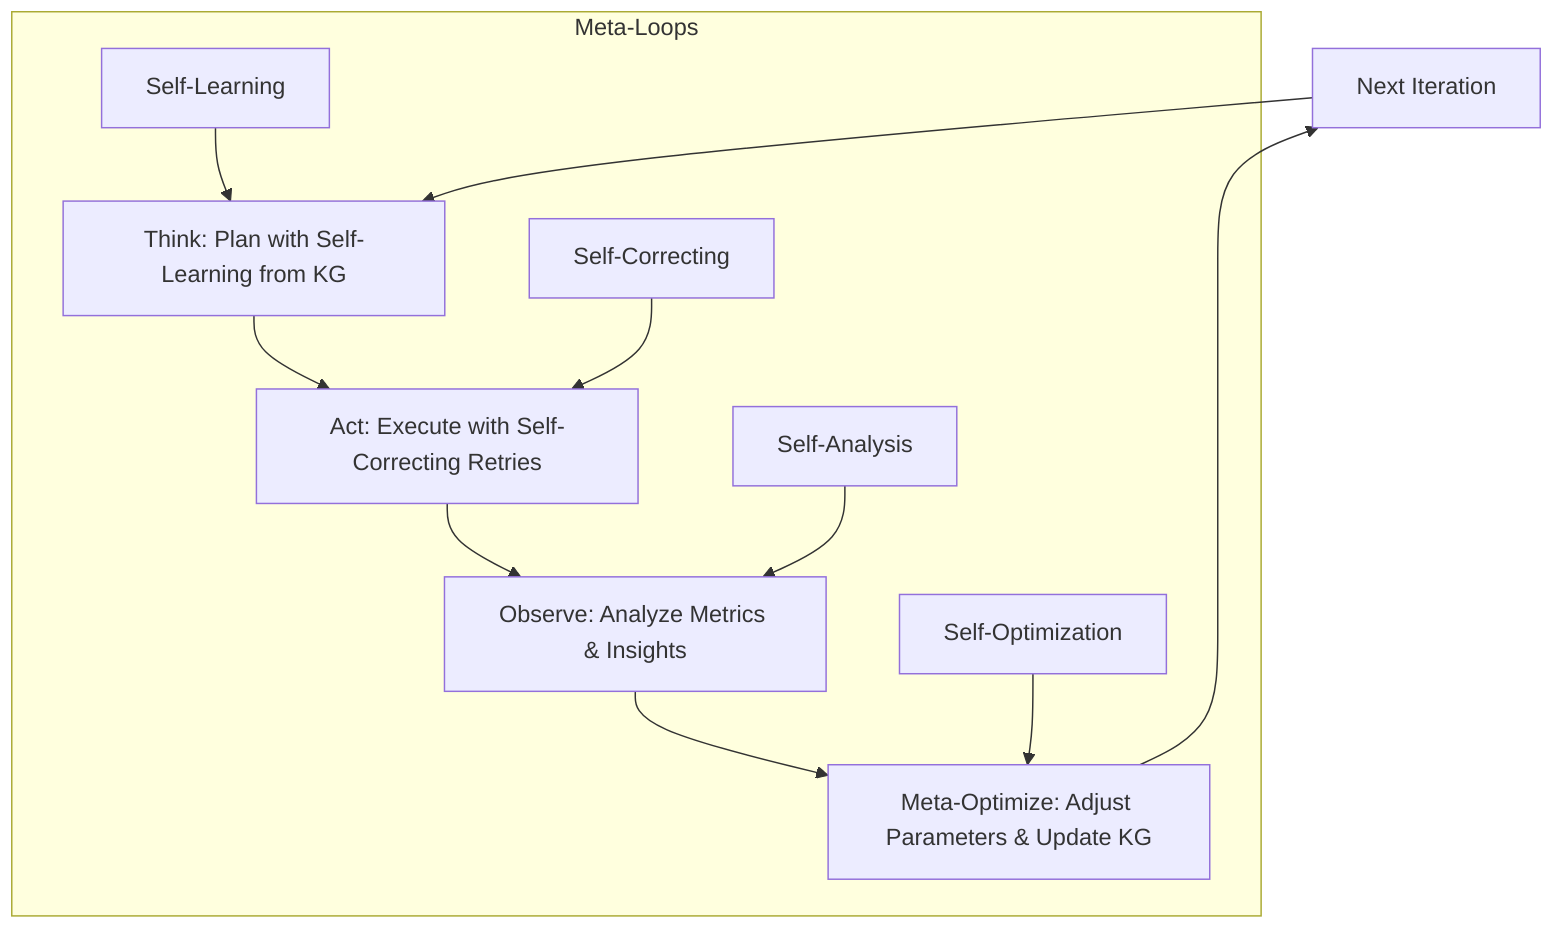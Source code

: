 graph TD
    A[Start TAO Iteration] --> B[Think: Plan with Self-Learning from KG]
    B --> C[Act: Execute with Self-Correcting Retries]
    C --> D[Observe: Analyze Metrics & Insights]
    D --> E[Meta-Optimize: Adjust Parameters & Update KG]
    E --> A[Next Iteration]
    subgraph Meta-Loops
        F[Self-Analysis] --> D
        G[Self-Correcting] --> C
        H[Self-Learning] --> B
        I[Self-Optimization] --> E
    end